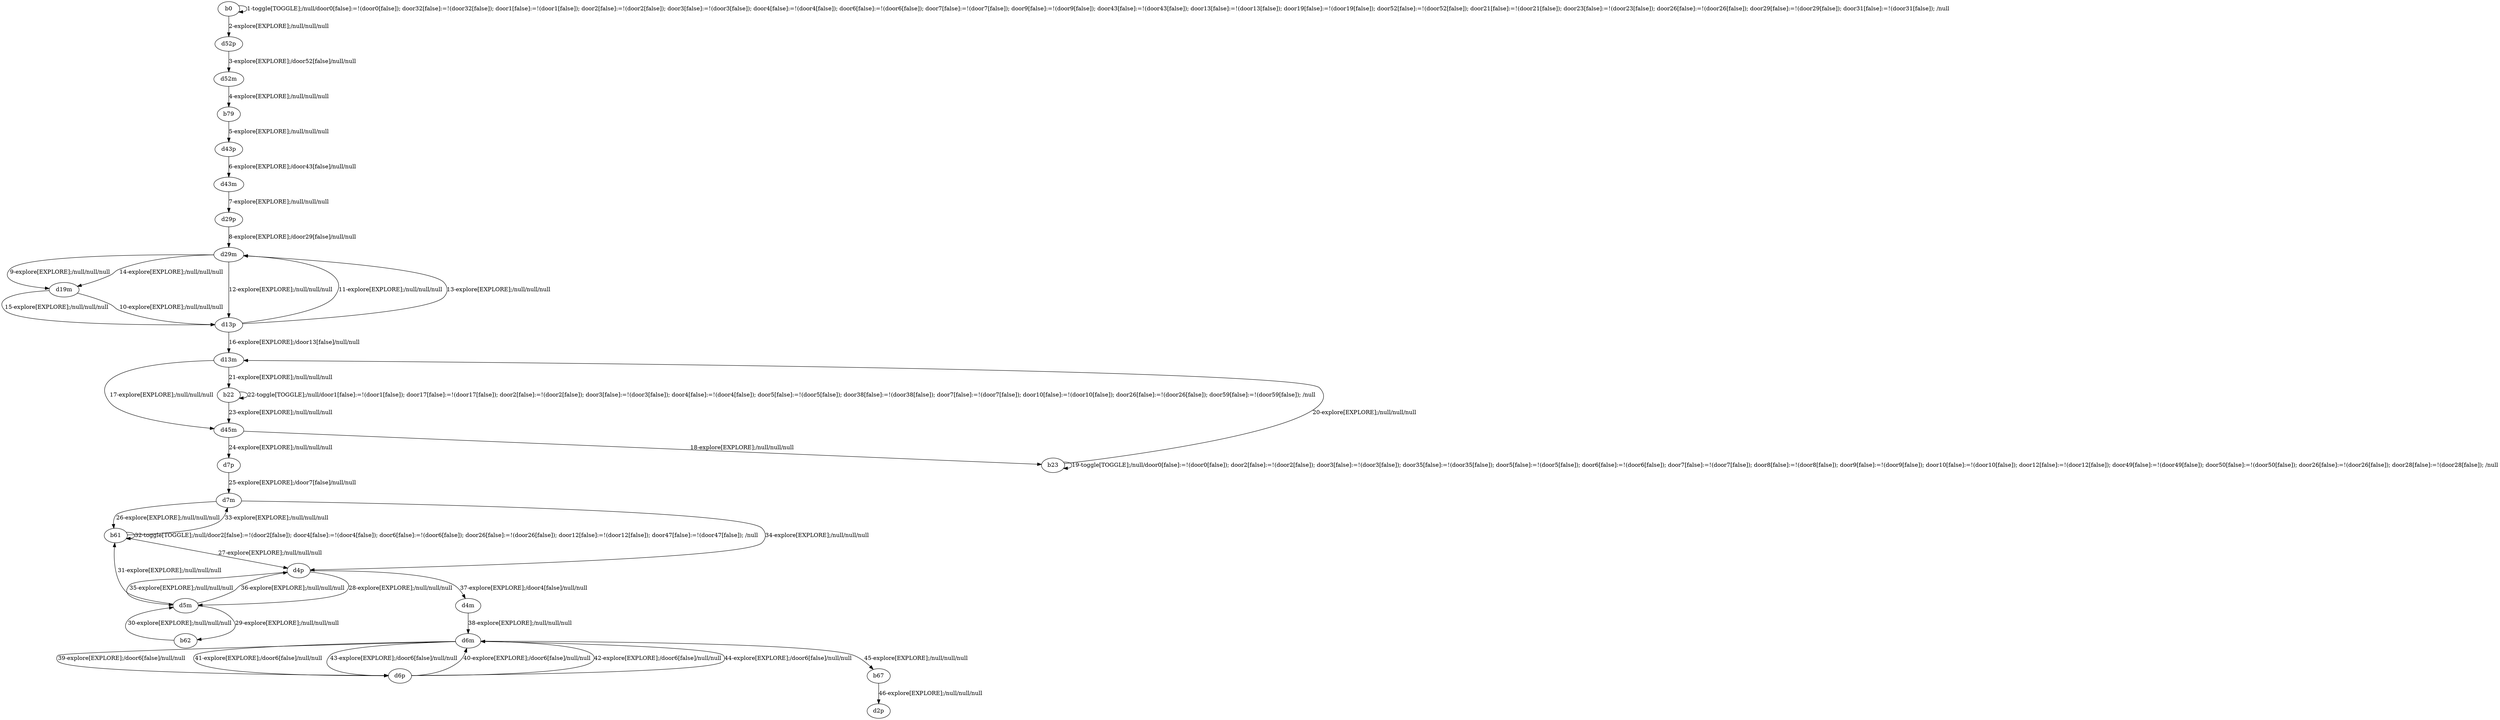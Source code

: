 # Total number of goals covered by this test: 1
# b22 --> b22

digraph g {
"b0" -> "b0" [label = "1-toggle[TOGGLE];/null/door0[false]:=!(door0[false]); door32[false]:=!(door32[false]); door1[false]:=!(door1[false]); door2[false]:=!(door2[false]); door3[false]:=!(door3[false]); door4[false]:=!(door4[false]); door6[false]:=!(door6[false]); door7[false]:=!(door7[false]); door9[false]:=!(door9[false]); door43[false]:=!(door43[false]); door13[false]:=!(door13[false]); door19[false]:=!(door19[false]); door52[false]:=!(door52[false]); door21[false]:=!(door21[false]); door23[false]:=!(door23[false]); door26[false]:=!(door26[false]); door29[false]:=!(door29[false]); door31[false]:=!(door31[false]); /null"];
"b0" -> "d52p" [label = "2-explore[EXPLORE];/null/null/null"];
"d52p" -> "d52m" [label = "3-explore[EXPLORE];/door52[false]/null/null"];
"d52m" -> "b79" [label = "4-explore[EXPLORE];/null/null/null"];
"b79" -> "d43p" [label = "5-explore[EXPLORE];/null/null/null"];
"d43p" -> "d43m" [label = "6-explore[EXPLORE];/door43[false]/null/null"];
"d43m" -> "d29p" [label = "7-explore[EXPLORE];/null/null/null"];
"d29p" -> "d29m" [label = "8-explore[EXPLORE];/door29[false]/null/null"];
"d29m" -> "d19m" [label = "9-explore[EXPLORE];/null/null/null"];
"d19m" -> "d13p" [label = "10-explore[EXPLORE];/null/null/null"];
"d13p" -> "d29m" [label = "11-explore[EXPLORE];/null/null/null"];
"d29m" -> "d13p" [label = "12-explore[EXPLORE];/null/null/null"];
"d13p" -> "d29m" [label = "13-explore[EXPLORE];/null/null/null"];
"d29m" -> "d19m" [label = "14-explore[EXPLORE];/null/null/null"];
"d19m" -> "d13p" [label = "15-explore[EXPLORE];/null/null/null"];
"d13p" -> "d13m" [label = "16-explore[EXPLORE];/door13[false]/null/null"];
"d13m" -> "d45m" [label = "17-explore[EXPLORE];/null/null/null"];
"d45m" -> "b23" [label = "18-explore[EXPLORE];/null/null/null"];
"b23" -> "b23" [label = "19-toggle[TOGGLE];/null/door0[false]:=!(door0[false]); door2[false]:=!(door2[false]); door3[false]:=!(door3[false]); door35[false]:=!(door35[false]); door5[false]:=!(door5[false]); door6[false]:=!(door6[false]); door7[false]:=!(door7[false]); door8[false]:=!(door8[false]); door9[false]:=!(door9[false]); door10[false]:=!(door10[false]); door12[false]:=!(door12[false]); door49[false]:=!(door49[false]); door50[false]:=!(door50[false]); door26[false]:=!(door26[false]); door28[false]:=!(door28[false]); /null"];
"b23" -> "d13m" [label = "20-explore[EXPLORE];/null/null/null"];
"d13m" -> "b22" [label = "21-explore[EXPLORE];/null/null/null"];
"b22" -> "b22" [label = "22-toggle[TOGGLE];/null/door1[false]:=!(door1[false]); door17[false]:=!(door17[false]); door2[false]:=!(door2[false]); door3[false]:=!(door3[false]); door4[false]:=!(door4[false]); door5[false]:=!(door5[false]); door38[false]:=!(door38[false]); door7[false]:=!(door7[false]); door10[false]:=!(door10[false]); door26[false]:=!(door26[false]); door59[false]:=!(door59[false]); /null"];
"b22" -> "d45m" [label = "23-explore[EXPLORE];/null/null/null"];
"d45m" -> "d7p" [label = "24-explore[EXPLORE];/null/null/null"];
"d7p" -> "d7m" [label = "25-explore[EXPLORE];/door7[false]/null/null"];
"d7m" -> "b61" [label = "26-explore[EXPLORE];/null/null/null"];
"b61" -> "d4p" [label = "27-explore[EXPLORE];/null/null/null"];
"d4p" -> "d5m" [label = "28-explore[EXPLORE];/null/null/null"];
"d5m" -> "b62" [label = "29-explore[EXPLORE];/null/null/null"];
"b62" -> "d5m" [label = "30-explore[EXPLORE];/null/null/null"];
"d5m" -> "b61" [label = "31-explore[EXPLORE];/null/null/null"];
"b61" -> "b61" [label = "32-toggle[TOGGLE];/null/door2[false]:=!(door2[false]); door4[false]:=!(door4[false]); door6[false]:=!(door6[false]); door26[false]:=!(door26[false]); door12[false]:=!(door12[false]); door47[false]:=!(door47[false]); /null"];
"b61" -> "d7m" [label = "33-explore[EXPLORE];/null/null/null"];
"d7m" -> "d4p" [label = "34-explore[EXPLORE];/null/null/null"];
"d4p" -> "d5m" [label = "35-explore[EXPLORE];/null/null/null"];
"d5m" -> "d4p" [label = "36-explore[EXPLORE];/null/null/null"];
"d4p" -> "d4m" [label = "37-explore[EXPLORE];/door4[false]/null/null"];
"d4m" -> "d6m" [label = "38-explore[EXPLORE];/null/null/null"];
"d6m" -> "d6p" [label = "39-explore[EXPLORE];/door6[false]/null/null"];
"d6p" -> "d6m" [label = "40-explore[EXPLORE];/door6[false]/null/null"];
"d6m" -> "d6p" [label = "41-explore[EXPLORE];/door6[false]/null/null"];
"d6p" -> "d6m" [label = "42-explore[EXPLORE];/door6[false]/null/null"];
"d6m" -> "d6p" [label = "43-explore[EXPLORE];/door6[false]/null/null"];
"d6p" -> "d6m" [label = "44-explore[EXPLORE];/door6[false]/null/null"];
"d6m" -> "b67" [label = "45-explore[EXPLORE];/null/null/null"];
"b67" -> "d2p" [label = "46-explore[EXPLORE];/null/null/null"];
}